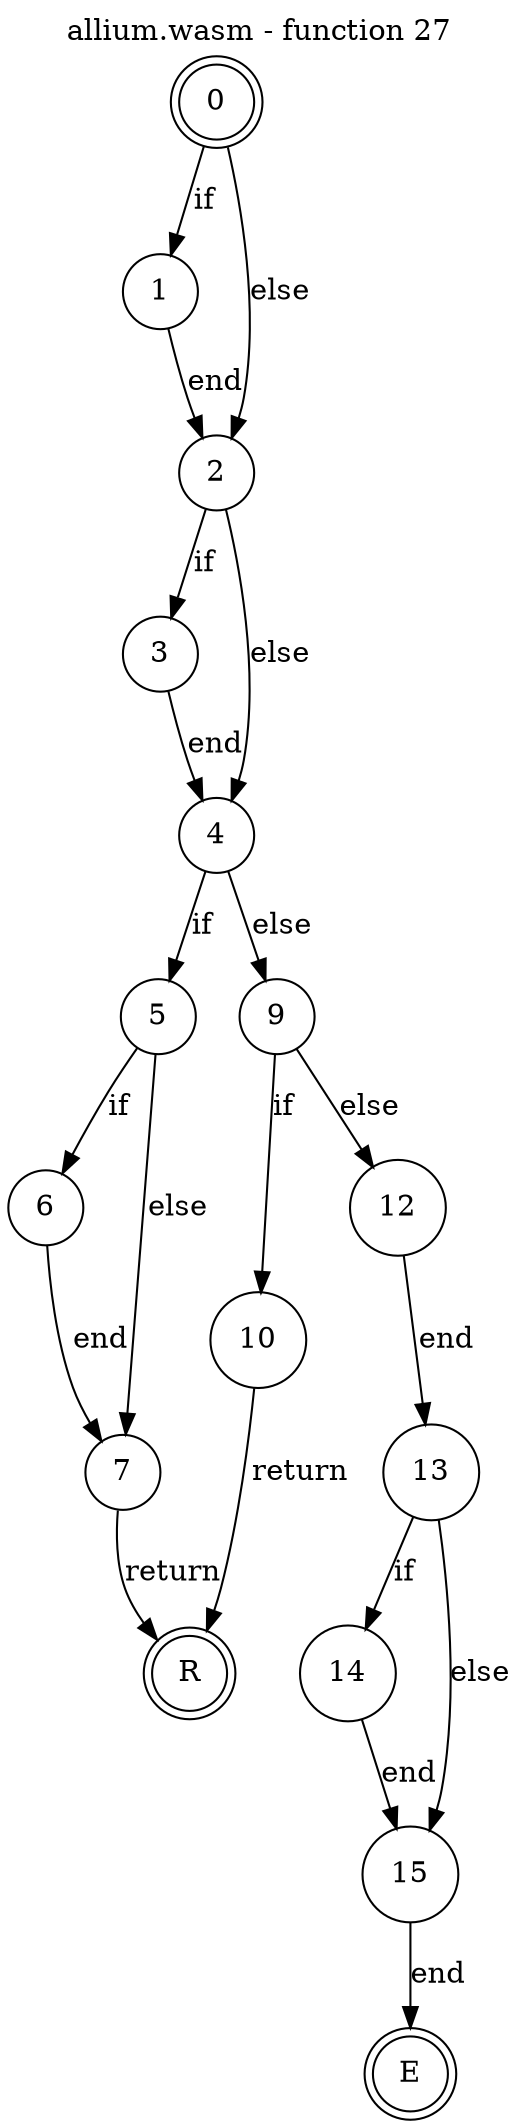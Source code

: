 digraph finite_state_machine {
    label = "allium.wasm - function 27"
    labelloc =  t
    labelfontsize = 16
    labelfontcolor = black
    labelfontname = "Helvetica"
    node [shape = doublecircle]; 0 E R ;
    node [shape = circle];
    0 -> 1[label="if"];
    0 -> 2[label="else"];
    1 -> 2[label="end"];
    2 -> 3[label="if"];
    2 -> 4[label="else"];
    3 -> 4[label="end"];
    4 -> 5[label="if"];
    4 -> 9[label="else"];
    5 -> 6[label="if"];
    5 -> 7[label="else"];
    6 -> 7[label="end"];
    7 -> R[label="return"];
    9 -> 10[label="if"];
    9 -> 12[label="else"];
    10 -> R[label="return"];
    12 -> 13[label="end"];
    13 -> 14[label="if"];
    13 -> 15[label="else"];
    14 -> 15[label="end"];
    15 -> E[label="end"];
}
